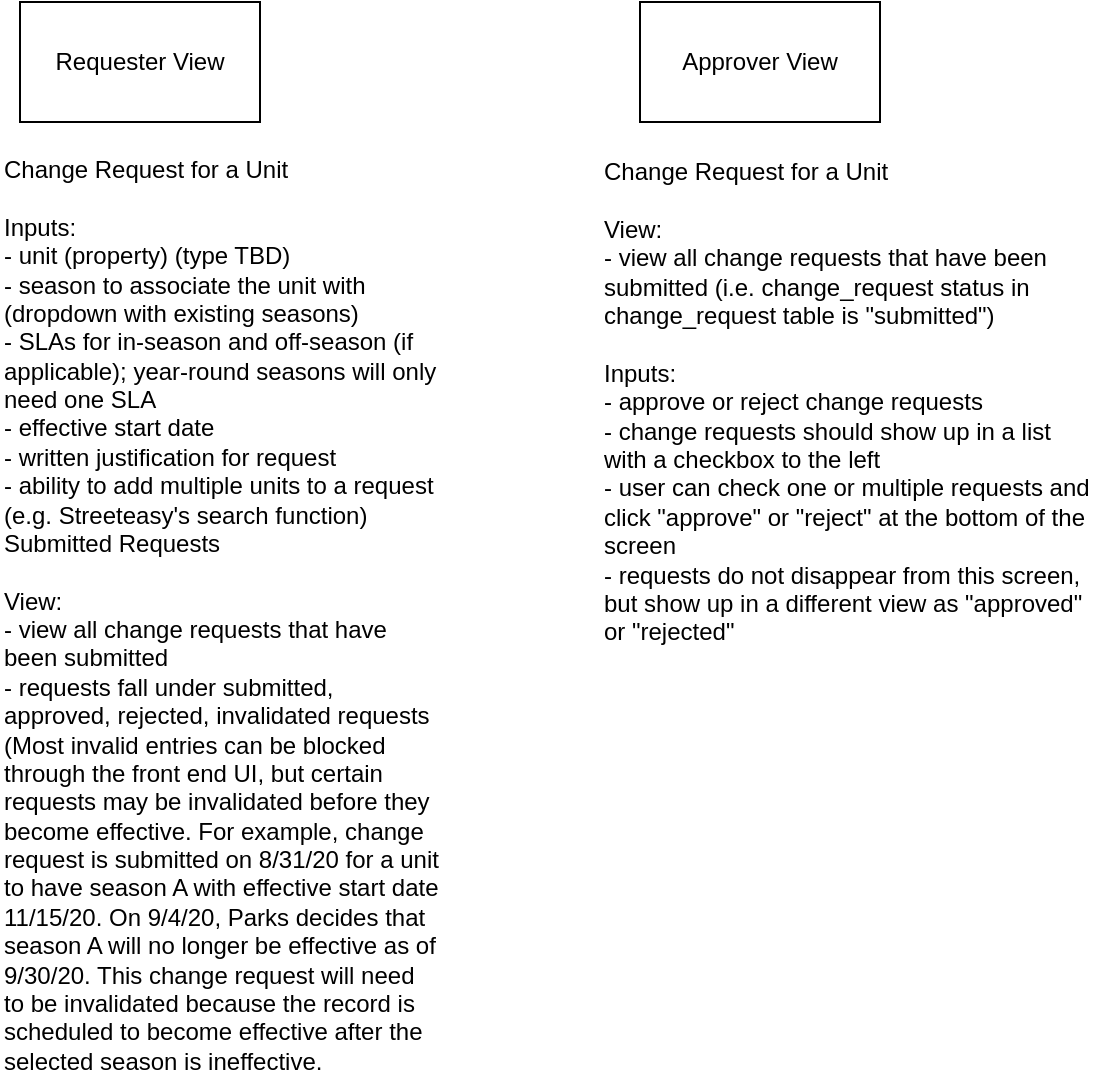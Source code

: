 <mxfile version="13.6.6" type="github">
  <diagram id="eTn_AuUJCj91Tefvj_zs" name="Page-1">
    <mxGraphModel dx="748" dy="468" grid="1" gridSize="10" guides="1" tooltips="1" connect="1" arrows="1" fold="1" page="1" pageScale="1" pageWidth="850" pageHeight="1100" math="0" shadow="0">
      <root>
        <mxCell id="0" />
        <mxCell id="1" parent="0" />
        <mxCell id="DygqwQwai4_pi-jc7A12-1" value="Requester View" style="rounded=0;whiteSpace=wrap;html=1;" vertex="1" parent="1">
          <mxGeometry x="110" y="40" width="120" height="60" as="geometry" />
        </mxCell>
        <mxCell id="DygqwQwai4_pi-jc7A12-2" value="Approver View" style="rounded=0;whiteSpace=wrap;html=1;" vertex="1" parent="1">
          <mxGeometry x="420" y="40" width="120" height="60" as="geometry" />
        </mxCell>
        <mxCell id="DygqwQwai4_pi-jc7A12-4" value="Change Request for a Unit&lt;br&gt;&lt;br&gt;Inputs:&lt;br&gt;- unit (property) (type TBD)&lt;br&gt;- season to associate the unit with (dropdown with existing seasons)&lt;br&gt;- SLAs for in-season and off-season (if applicable); year-round seasons will only need one SLA&lt;br&gt;- effective start date&lt;br&gt;- written justification for request&lt;br&gt;- ability to add multiple units to a request (e.g. Streeteasy&#39;s search function)" style="text;html=1;strokeColor=none;fillColor=none;align=left;verticalAlign=middle;whiteSpace=wrap;rounded=0;" vertex="1" parent="1">
          <mxGeometry x="100" y="130" width="230" height="160" as="geometry" />
        </mxCell>
        <mxCell id="DygqwQwai4_pi-jc7A12-6" value="Change Request for a Unit&lt;br&gt;&lt;br&gt;View:&lt;br&gt;- view all change requests that have been submitted (i.e. change_request status in change_request table is &quot;submitted&quot;)&lt;br&gt;&lt;br&gt;Inputs:&lt;br&gt;- approve or reject change requests&lt;br&gt;- change requests should show up in a list with a checkbox to the left&lt;br&gt;- user can check one or multiple requests and click &quot;approve&quot; or &quot;reject&quot; at the bottom of the screen&lt;br&gt;- requests do not disappear from this screen, but show up in a different view as &quot;approved&quot; or &quot;rejected&quot;" style="text;html=1;strokeColor=none;fillColor=none;align=left;verticalAlign=middle;whiteSpace=wrap;rounded=0;" vertex="1" parent="1">
          <mxGeometry x="400" y="120" width="250" height="240" as="geometry" />
        </mxCell>
        <mxCell id="DygqwQwai4_pi-jc7A12-8" value="Submitted Requests&lt;br&gt;&lt;br&gt;View:&lt;br&gt;- view all change requests that have been submitted&lt;br&gt;- requests fall under submitted, approved, rejected, invalidated requests (Most invalid entries can be blocked through the front end UI, but certain requests may be invalidated before they become effective. For example, change request is submitted on 8/31/20 for a unit to have season A with effective start date 11/15/20. On 9/4/20, Parks decides that season A will no longer be effective as of 9/30/20. This change request will need to be invalidated because the record is scheduled to become effective after the selected season is ineffective.&amp;nbsp;&lt;br&gt;" style="text;html=1;strokeColor=none;fillColor=none;align=left;verticalAlign=middle;whiteSpace=wrap;rounded=0;" vertex="1" parent="1">
          <mxGeometry x="100" y="330" width="220" height="220" as="geometry" />
        </mxCell>
      </root>
    </mxGraphModel>
  </diagram>
</mxfile>
